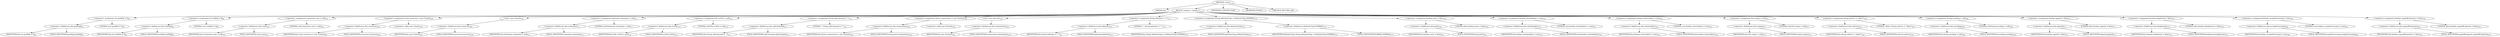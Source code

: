 digraph "&lt;init&gt;" {  
"1526" [label = <(METHOD,&lt;init&gt;)> ]
"1527" [label = <(PARAM,this)> ]
"1528" [label = <(BLOCK,&lt;empty&gt;,&lt;empty&gt;)> ]
"1529" [label = <(&lt;operator&gt;.assignment,int goodSql = 0)<SUB>94</SUB>> ]
"1530" [label = <(&lt;operator&gt;.fieldAccess,this.goodSql)<SUB>94</SUB>> ]
"1531" [label = <(IDENTIFIER,this,int goodSql = 0)<SUB>94</SUB>> ]
"1532" [label = <(FIELD_IDENTIFIER,goodSql,goodSql)<SUB>94</SUB>> ]
"1533" [label = <(LITERAL,0,int goodSql = 0)<SUB>94</SUB>> ]
"1534" [label = <(&lt;operator&gt;.assignment,int totalSql = 0)<SUB>96</SUB>> ]
"1535" [label = <(&lt;operator&gt;.fieldAccess,this.totalSql)<SUB>96</SUB>> ]
"1536" [label = <(IDENTIFIER,this,int totalSql = 0)<SUB>96</SUB>> ]
"1537" [label = <(FIELD_IDENTIFIER,totalSql,totalSql)<SUB>96</SUB>> ]
"1538" [label = <(LITERAL,0,int totalSql = 0)<SUB>96</SUB>> ]
"1539" [label = <(&lt;operator&gt;.assignment,Connection conn = null)<SUB>101</SUB>> ]
"1540" [label = <(&lt;operator&gt;.fieldAccess,this.conn)<SUB>101</SUB>> ]
"1541" [label = <(IDENTIFIER,this,Connection conn = null)<SUB>101</SUB>> ]
"1542" [label = <(FIELD_IDENTIFIER,conn,conn)<SUB>101</SUB>> ]
"1543" [label = <(LITERAL,null,Connection conn = null)<SUB>101</SUB>> ]
"1544" [label = <(&lt;operator&gt;.assignment,Union resources = new Union())<SUB>106</SUB>> ]
"1545" [label = <(&lt;operator&gt;.fieldAccess,this.resources)<SUB>106</SUB>> ]
"1546" [label = <(IDENTIFIER,this,Union resources = new Union())<SUB>106</SUB>> ]
"1547" [label = <(FIELD_IDENTIFIER,resources,resources)<SUB>106</SUB>> ]
"1548" [label = <(&lt;operator&gt;.alloc,new Union())<SUB>106</SUB>> ]
"1549" [label = <(&lt;init&gt;,new Union())<SUB>106</SUB>> ]
"1550" [label = <(&lt;operator&gt;.fieldAccess,this.resources)<SUB>106</SUB>> ]
"1551" [label = <(IDENTIFIER,this,new Union())<SUB>106</SUB>> ]
"1552" [label = <(FIELD_IDENTIFIER,resources,resources)<SUB>106</SUB>> ]
"1553" [label = <(&lt;operator&gt;.assignment,Statement statement = null)<SUB>111</SUB>> ]
"1554" [label = <(&lt;operator&gt;.fieldAccess,this.statement)<SUB>111</SUB>> ]
"1555" [label = <(IDENTIFIER,this,Statement statement = null)<SUB>111</SUB>> ]
"1556" [label = <(FIELD_IDENTIFIER,statement,statement)<SUB>111</SUB>> ]
"1557" [label = <(LITERAL,null,Statement statement = null)<SUB>111</SUB>> ]
"1558" [label = <(&lt;operator&gt;.assignment,File srcFile = null)<SUB>116</SUB>> ]
"1559" [label = <(&lt;operator&gt;.fieldAccess,this.srcFile)<SUB>116</SUB>> ]
"1560" [label = <(IDENTIFIER,this,File srcFile = null)<SUB>116</SUB>> ]
"1561" [label = <(FIELD_IDENTIFIER,srcFile,srcFile)<SUB>116</SUB>> ]
"1562" [label = <(LITERAL,null,File srcFile = null)<SUB>116</SUB>> ]
"1563" [label = <(&lt;operator&gt;.assignment,String sqlCommand = &quot;&quot;)<SUB>121</SUB>> ]
"1564" [label = <(&lt;operator&gt;.fieldAccess,this.sqlCommand)<SUB>121</SUB>> ]
"1565" [label = <(IDENTIFIER,this,String sqlCommand = &quot;&quot;)<SUB>121</SUB>> ]
"1566" [label = <(FIELD_IDENTIFIER,sqlCommand,sqlCommand)<SUB>121</SUB>> ]
"1567" [label = <(LITERAL,&quot;&quot;,String sqlCommand = &quot;&quot;)<SUB>121</SUB>> ]
"1568" [label = <(&lt;operator&gt;.assignment,Vector transactions = new Vector())<SUB>126</SUB>> ]
"1569" [label = <(&lt;operator&gt;.fieldAccess,this.transactions)<SUB>126</SUB>> ]
"1570" [label = <(IDENTIFIER,this,Vector transactions = new Vector())<SUB>126</SUB>> ]
"1571" [label = <(FIELD_IDENTIFIER,transactions,transactions)<SUB>126</SUB>> ]
"1572" [label = <(&lt;operator&gt;.alloc,new Vector())<SUB>126</SUB>> ]
"1573" [label = <(&lt;init&gt;,new Vector())<SUB>126</SUB>> ]
"1574" [label = <(&lt;operator&gt;.fieldAccess,this.transactions)<SUB>126</SUB>> ]
"1575" [label = <(IDENTIFIER,this,new Vector())<SUB>126</SUB>> ]
"1576" [label = <(FIELD_IDENTIFIER,transactions,transactions)<SUB>126</SUB>> ]
"1577" [label = <(&lt;operator&gt;.assignment,String delimiter = &quot;;&quot;)<SUB>131</SUB>> ]
"1578" [label = <(&lt;operator&gt;.fieldAccess,this.delimiter)<SUB>131</SUB>> ]
"1579" [label = <(IDENTIFIER,this,String delimiter = &quot;;&quot;)<SUB>131</SUB>> ]
"1580" [label = <(FIELD_IDENTIFIER,delimiter,delimiter)<SUB>131</SUB>> ]
"1581" [label = <(LITERAL,&quot;;&quot;,String delimiter = &quot;;&quot;)<SUB>131</SUB>> ]
"1582" [label = <(&lt;operator&gt;.assignment,String delimiterType = DelimiterType.NORMAL)<SUB>137</SUB>> ]
"1583" [label = <(&lt;operator&gt;.fieldAccess,this.delimiterType)<SUB>137</SUB>> ]
"1584" [label = <(IDENTIFIER,this,String delimiterType = DelimiterType.NORMAL)<SUB>137</SUB>> ]
"1585" [label = <(FIELD_IDENTIFIER,delimiterType,delimiterType)<SUB>137</SUB>> ]
"1586" [label = <(&lt;operator&gt;.fieldAccess,DelimiterType.NORMAL)<SUB>137</SUB>> ]
"1587" [label = <(IDENTIFIER,DelimiterType,String delimiterType = DelimiterType.NORMAL)<SUB>137</SUB>> ]
"1588" [label = <(FIELD_IDENTIFIER,NORMAL,NORMAL)<SUB>137</SUB>> ]
"1589" [label = <(&lt;operator&gt;.assignment,boolean print = false)<SUB>142</SUB>> ]
"1590" [label = <(&lt;operator&gt;.fieldAccess,this.print)<SUB>142</SUB>> ]
"1591" [label = <(IDENTIFIER,this,boolean print = false)<SUB>142</SUB>> ]
"1592" [label = <(FIELD_IDENTIFIER,print,print)<SUB>142</SUB>> ]
"1593" [label = <(LITERAL,false,boolean print = false)<SUB>142</SUB>> ]
"1594" [label = <(&lt;operator&gt;.assignment,boolean showheaders = true)<SUB>147</SUB>> ]
"1595" [label = <(&lt;operator&gt;.fieldAccess,this.showheaders)<SUB>147</SUB>> ]
"1596" [label = <(IDENTIFIER,this,boolean showheaders = true)<SUB>147</SUB>> ]
"1597" [label = <(FIELD_IDENTIFIER,showheaders,showheaders)<SUB>147</SUB>> ]
"1598" [label = <(LITERAL,true,boolean showheaders = true)<SUB>147</SUB>> ]
"1599" [label = <(&lt;operator&gt;.assignment,boolean showtrailers = true)<SUB>152</SUB>> ]
"1600" [label = <(&lt;operator&gt;.fieldAccess,this.showtrailers)<SUB>152</SUB>> ]
"1601" [label = <(IDENTIFIER,this,boolean showtrailers = true)<SUB>152</SUB>> ]
"1602" [label = <(FIELD_IDENTIFIER,showtrailers,showtrailers)<SUB>152</SUB>> ]
"1603" [label = <(LITERAL,true,boolean showtrailers = true)<SUB>152</SUB>> ]
"1604" [label = <(&lt;operator&gt;.assignment,File output = null)<SUB>157</SUB>> ]
"1605" [label = <(&lt;operator&gt;.fieldAccess,this.output)<SUB>157</SUB>> ]
"1606" [label = <(IDENTIFIER,this,File output = null)<SUB>157</SUB>> ]
"1607" [label = <(FIELD_IDENTIFIER,output,output)<SUB>157</SUB>> ]
"1608" [label = <(LITERAL,null,File output = null)<SUB>157</SUB>> ]
"1609" [label = <(&lt;operator&gt;.assignment,String onError = &quot;abort&quot;)<SUB>163</SUB>> ]
"1610" [label = <(&lt;operator&gt;.fieldAccess,this.onError)<SUB>163</SUB>> ]
"1611" [label = <(IDENTIFIER,this,String onError = &quot;abort&quot;)<SUB>163</SUB>> ]
"1612" [label = <(FIELD_IDENTIFIER,onError,onError)<SUB>163</SUB>> ]
"1613" [label = <(LITERAL,&quot;abort&quot;,String onError = &quot;abort&quot;)<SUB>163</SUB>> ]
"1614" [label = <(&lt;operator&gt;.assignment,String encoding = null)<SUB>168</SUB>> ]
"1615" [label = <(&lt;operator&gt;.fieldAccess,this.encoding)<SUB>168</SUB>> ]
"1616" [label = <(IDENTIFIER,this,String encoding = null)<SUB>168</SUB>> ]
"1617" [label = <(FIELD_IDENTIFIER,encoding,encoding)<SUB>168</SUB>> ]
"1618" [label = <(LITERAL,null,String encoding = null)<SUB>168</SUB>> ]
"1619" [label = <(&lt;operator&gt;.assignment,boolean append = false)<SUB>173</SUB>> ]
"1620" [label = <(&lt;operator&gt;.fieldAccess,this.append)<SUB>173</SUB>> ]
"1621" [label = <(IDENTIFIER,this,boolean append = false)<SUB>173</SUB>> ]
"1622" [label = <(FIELD_IDENTIFIER,append,append)<SUB>173</SUB>> ]
"1623" [label = <(LITERAL,false,boolean append = false)<SUB>173</SUB>> ]
"1624" [label = <(&lt;operator&gt;.assignment,boolean keepformat = false)<SUB>178</SUB>> ]
"1625" [label = <(&lt;operator&gt;.fieldAccess,this.keepformat)<SUB>178</SUB>> ]
"1626" [label = <(IDENTIFIER,this,boolean keepformat = false)<SUB>178</SUB>> ]
"1627" [label = <(FIELD_IDENTIFIER,keepformat,keepformat)<SUB>178</SUB>> ]
"1628" [label = <(LITERAL,false,boolean keepformat = false)<SUB>178</SUB>> ]
"1629" [label = <(&lt;operator&gt;.assignment,boolean escapeProcessing = true)<SUB>185</SUB>> ]
"1630" [label = <(&lt;operator&gt;.fieldAccess,this.escapeProcessing)<SUB>185</SUB>> ]
"1631" [label = <(IDENTIFIER,this,boolean escapeProcessing = true)<SUB>185</SUB>> ]
"1632" [label = <(FIELD_IDENTIFIER,escapeProcessing,escapeProcessing)<SUB>185</SUB>> ]
"1633" [label = <(LITERAL,true,boolean escapeProcessing = true)<SUB>185</SUB>> ]
"1634" [label = <(&lt;operator&gt;.assignment,boolean expandProperties = false)<SUB>193</SUB>> ]
"1635" [label = <(&lt;operator&gt;.fieldAccess,this.expandProperties)<SUB>193</SUB>> ]
"1636" [label = <(IDENTIFIER,this,boolean expandProperties = false)<SUB>193</SUB>> ]
"1637" [label = <(FIELD_IDENTIFIER,expandProperties,expandProperties)<SUB>193</SUB>> ]
"1638" [label = <(LITERAL,false,boolean expandProperties = false)<SUB>193</SUB>> ]
"1639" [label = <(MODIFIER,CONSTRUCTOR)> ]
"1640" [label = <(MODIFIER,PUBLIC)> ]
"1641" [label = <(METHOD_RETURN,void)> ]
  "1526" -> "1527" 
  "1526" -> "1528" 
  "1526" -> "1639" 
  "1526" -> "1640" 
  "1526" -> "1641" 
  "1528" -> "1529" 
  "1528" -> "1534" 
  "1528" -> "1539" 
  "1528" -> "1544" 
  "1528" -> "1549" 
  "1528" -> "1553" 
  "1528" -> "1558" 
  "1528" -> "1563" 
  "1528" -> "1568" 
  "1528" -> "1573" 
  "1528" -> "1577" 
  "1528" -> "1582" 
  "1528" -> "1589" 
  "1528" -> "1594" 
  "1528" -> "1599" 
  "1528" -> "1604" 
  "1528" -> "1609" 
  "1528" -> "1614" 
  "1528" -> "1619" 
  "1528" -> "1624" 
  "1528" -> "1629" 
  "1528" -> "1634" 
  "1529" -> "1530" 
  "1529" -> "1533" 
  "1530" -> "1531" 
  "1530" -> "1532" 
  "1534" -> "1535" 
  "1534" -> "1538" 
  "1535" -> "1536" 
  "1535" -> "1537" 
  "1539" -> "1540" 
  "1539" -> "1543" 
  "1540" -> "1541" 
  "1540" -> "1542" 
  "1544" -> "1545" 
  "1544" -> "1548" 
  "1545" -> "1546" 
  "1545" -> "1547" 
  "1549" -> "1550" 
  "1550" -> "1551" 
  "1550" -> "1552" 
  "1553" -> "1554" 
  "1553" -> "1557" 
  "1554" -> "1555" 
  "1554" -> "1556" 
  "1558" -> "1559" 
  "1558" -> "1562" 
  "1559" -> "1560" 
  "1559" -> "1561" 
  "1563" -> "1564" 
  "1563" -> "1567" 
  "1564" -> "1565" 
  "1564" -> "1566" 
  "1568" -> "1569" 
  "1568" -> "1572" 
  "1569" -> "1570" 
  "1569" -> "1571" 
  "1573" -> "1574" 
  "1574" -> "1575" 
  "1574" -> "1576" 
  "1577" -> "1578" 
  "1577" -> "1581" 
  "1578" -> "1579" 
  "1578" -> "1580" 
  "1582" -> "1583" 
  "1582" -> "1586" 
  "1583" -> "1584" 
  "1583" -> "1585" 
  "1586" -> "1587" 
  "1586" -> "1588" 
  "1589" -> "1590" 
  "1589" -> "1593" 
  "1590" -> "1591" 
  "1590" -> "1592" 
  "1594" -> "1595" 
  "1594" -> "1598" 
  "1595" -> "1596" 
  "1595" -> "1597" 
  "1599" -> "1600" 
  "1599" -> "1603" 
  "1600" -> "1601" 
  "1600" -> "1602" 
  "1604" -> "1605" 
  "1604" -> "1608" 
  "1605" -> "1606" 
  "1605" -> "1607" 
  "1609" -> "1610" 
  "1609" -> "1613" 
  "1610" -> "1611" 
  "1610" -> "1612" 
  "1614" -> "1615" 
  "1614" -> "1618" 
  "1615" -> "1616" 
  "1615" -> "1617" 
  "1619" -> "1620" 
  "1619" -> "1623" 
  "1620" -> "1621" 
  "1620" -> "1622" 
  "1624" -> "1625" 
  "1624" -> "1628" 
  "1625" -> "1626" 
  "1625" -> "1627" 
  "1629" -> "1630" 
  "1629" -> "1633" 
  "1630" -> "1631" 
  "1630" -> "1632" 
  "1634" -> "1635" 
  "1634" -> "1638" 
  "1635" -> "1636" 
  "1635" -> "1637" 
}
